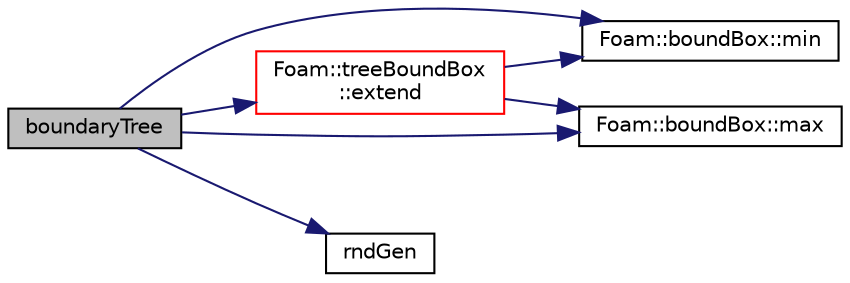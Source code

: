digraph "boundaryTree"
{
  bgcolor="transparent";
  edge [fontname="Helvetica",fontsize="10",labelfontname="Helvetica",labelfontsize="10"];
  node [fontname="Helvetica",fontsize="10",shape=record];
  rankdir="LR";
  Node312 [label="boundaryTree",height=0.2,width=0.4,color="black", fillcolor="grey75", style="filled", fontcolor="black"];
  Node312 -> Node313 [color="midnightblue",fontsize="10",style="solid",fontname="Helvetica"];
  Node313 [label="Foam::treeBoundBox\l::extend",height=0.2,width=0.4,color="red",URL="$a28773.html#aa587a09f8f1ac8b806f9f1314f0e0733",tooltip="Return slightly wider bounding box. "];
  Node313 -> Node317 [color="midnightblue",fontsize="10",style="solid",fontname="Helvetica"];
  Node317 [label="Foam::boundBox::min",height=0.2,width=0.4,color="black",URL="$a28253.html#a41bea928bbb72b904d07db28570b07bd",tooltip="Minimum describing the bounding box. "];
  Node313 -> Node323 [color="midnightblue",fontsize="10",style="solid",fontname="Helvetica"];
  Node323 [label="Foam::boundBox::max",height=0.2,width=0.4,color="black",URL="$a28253.html#a43279cd20862e64a21c8c82ee6c2441b",tooltip="Maximum describing the bounding box. "];
  Node312 -> Node323 [color="midnightblue",fontsize="10",style="solid",fontname="Helvetica"];
  Node312 -> Node317 [color="midnightblue",fontsize="10",style="solid",fontname="Helvetica"];
  Node312 -> Node324 [color="midnightblue",fontsize="10",style="solid",fontname="Helvetica"];
  Node324 [label="rndGen",height=0.2,width=0.4,color="black",URL="$a41252.html#ab8597af4c8d0209c2e0c9b1982782bfb"];
}
